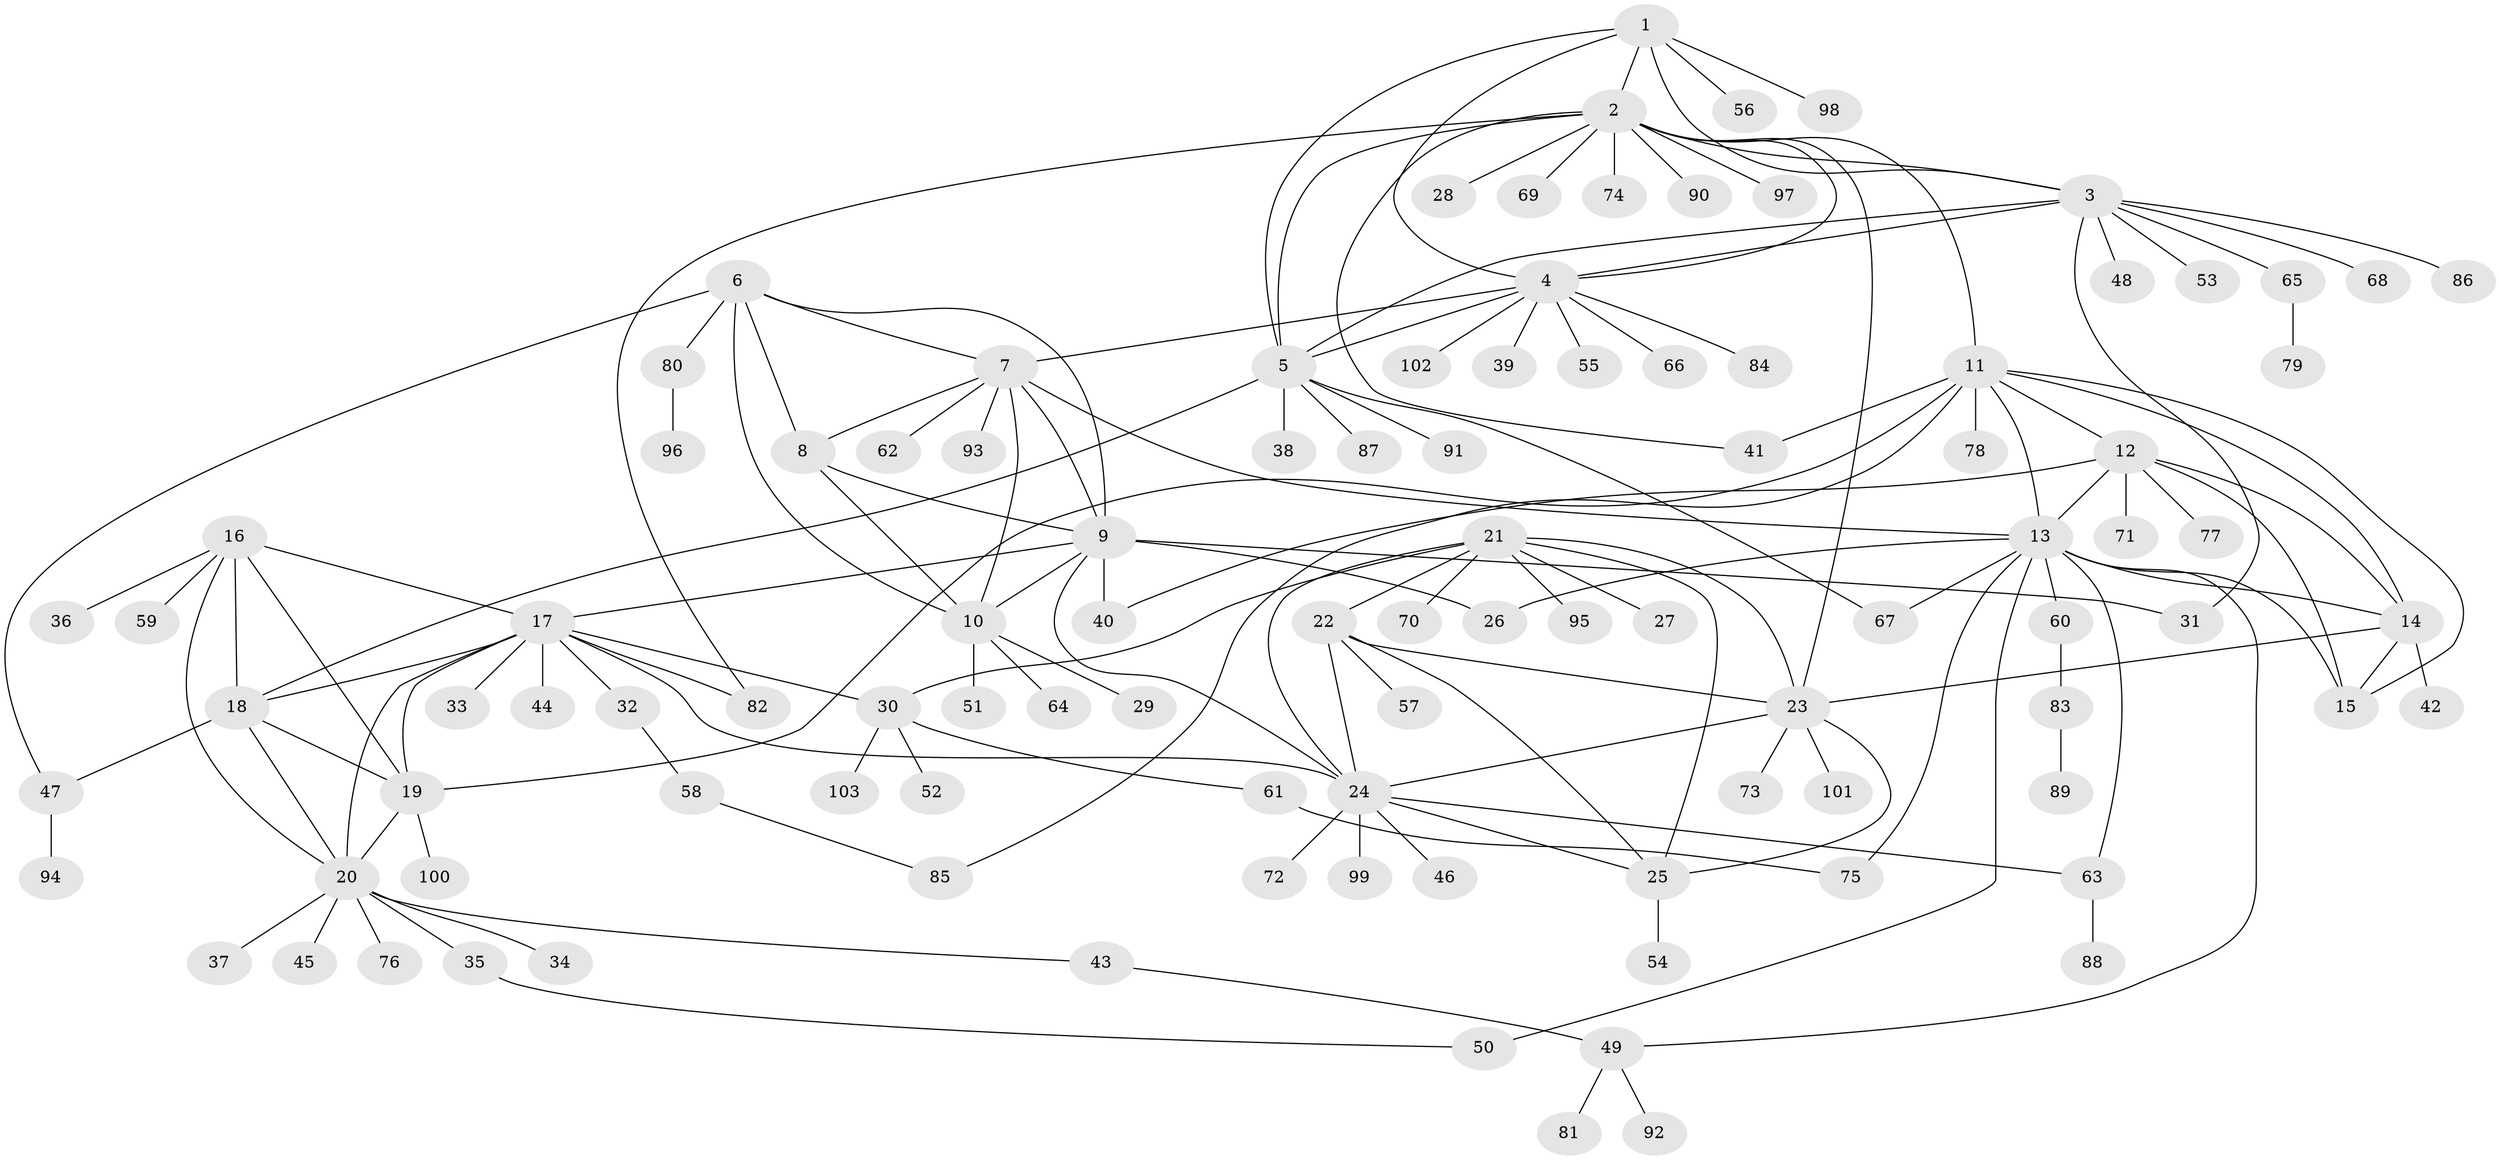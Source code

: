 // Generated by graph-tools (version 1.1) at 2025/26/03/09/25 03:26:48]
// undirected, 103 vertices, 151 edges
graph export_dot {
graph [start="1"]
  node [color=gray90,style=filled];
  1;
  2;
  3;
  4;
  5;
  6;
  7;
  8;
  9;
  10;
  11;
  12;
  13;
  14;
  15;
  16;
  17;
  18;
  19;
  20;
  21;
  22;
  23;
  24;
  25;
  26;
  27;
  28;
  29;
  30;
  31;
  32;
  33;
  34;
  35;
  36;
  37;
  38;
  39;
  40;
  41;
  42;
  43;
  44;
  45;
  46;
  47;
  48;
  49;
  50;
  51;
  52;
  53;
  54;
  55;
  56;
  57;
  58;
  59;
  60;
  61;
  62;
  63;
  64;
  65;
  66;
  67;
  68;
  69;
  70;
  71;
  72;
  73;
  74;
  75;
  76;
  77;
  78;
  79;
  80;
  81;
  82;
  83;
  84;
  85;
  86;
  87;
  88;
  89;
  90;
  91;
  92;
  93;
  94;
  95;
  96;
  97;
  98;
  99;
  100;
  101;
  102;
  103;
  1 -- 2;
  1 -- 3;
  1 -- 4;
  1 -- 5;
  1 -- 56;
  1 -- 98;
  2 -- 3;
  2 -- 4;
  2 -- 5;
  2 -- 11;
  2 -- 23;
  2 -- 28;
  2 -- 41;
  2 -- 69;
  2 -- 74;
  2 -- 82;
  2 -- 90;
  2 -- 97;
  3 -- 4;
  3 -- 5;
  3 -- 31;
  3 -- 48;
  3 -- 53;
  3 -- 65;
  3 -- 68;
  3 -- 86;
  4 -- 5;
  4 -- 7;
  4 -- 39;
  4 -- 55;
  4 -- 66;
  4 -- 84;
  4 -- 102;
  5 -- 18;
  5 -- 38;
  5 -- 67;
  5 -- 87;
  5 -- 91;
  6 -- 7;
  6 -- 8;
  6 -- 9;
  6 -- 10;
  6 -- 47;
  6 -- 80;
  7 -- 8;
  7 -- 9;
  7 -- 10;
  7 -- 13;
  7 -- 62;
  7 -- 93;
  8 -- 9;
  8 -- 10;
  9 -- 10;
  9 -- 17;
  9 -- 24;
  9 -- 26;
  9 -- 31;
  9 -- 40;
  10 -- 29;
  10 -- 51;
  10 -- 64;
  11 -- 12;
  11 -- 13;
  11 -- 14;
  11 -- 15;
  11 -- 19;
  11 -- 41;
  11 -- 78;
  11 -- 85;
  12 -- 13;
  12 -- 14;
  12 -- 15;
  12 -- 40;
  12 -- 71;
  12 -- 77;
  13 -- 14;
  13 -- 15;
  13 -- 26;
  13 -- 49;
  13 -- 50;
  13 -- 60;
  13 -- 63;
  13 -- 67;
  13 -- 75;
  14 -- 15;
  14 -- 23;
  14 -- 42;
  16 -- 17;
  16 -- 18;
  16 -- 19;
  16 -- 20;
  16 -- 36;
  16 -- 59;
  17 -- 18;
  17 -- 19;
  17 -- 20;
  17 -- 24;
  17 -- 30;
  17 -- 32;
  17 -- 33;
  17 -- 44;
  17 -- 82;
  18 -- 19;
  18 -- 20;
  18 -- 47;
  19 -- 20;
  19 -- 100;
  20 -- 34;
  20 -- 35;
  20 -- 37;
  20 -- 43;
  20 -- 45;
  20 -- 76;
  21 -- 22;
  21 -- 23;
  21 -- 24;
  21 -- 25;
  21 -- 27;
  21 -- 30;
  21 -- 70;
  21 -- 95;
  22 -- 23;
  22 -- 24;
  22 -- 25;
  22 -- 57;
  23 -- 24;
  23 -- 25;
  23 -- 73;
  23 -- 101;
  24 -- 25;
  24 -- 46;
  24 -- 63;
  24 -- 72;
  24 -- 99;
  25 -- 54;
  30 -- 52;
  30 -- 61;
  30 -- 103;
  32 -- 58;
  35 -- 50;
  43 -- 49;
  47 -- 94;
  49 -- 81;
  49 -- 92;
  58 -- 85;
  60 -- 83;
  61 -- 75;
  63 -- 88;
  65 -- 79;
  80 -- 96;
  83 -- 89;
}
